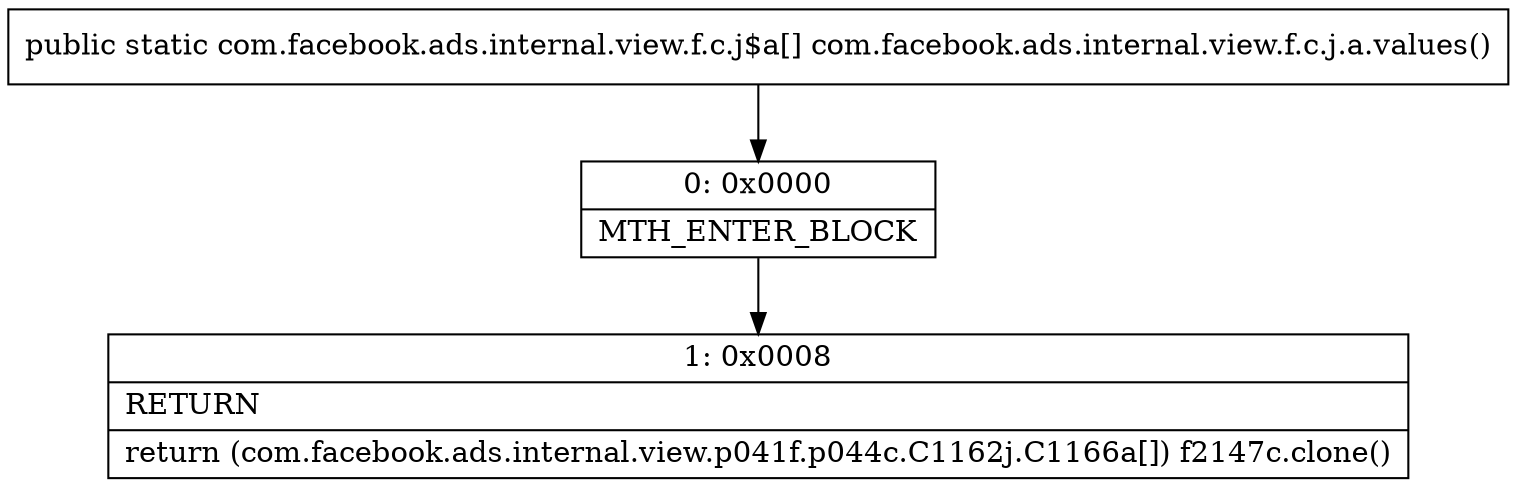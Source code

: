 digraph "CFG forcom.facebook.ads.internal.view.f.c.j.a.values()[Lcom\/facebook\/ads\/internal\/view\/f\/c\/j$a;" {
Node_0 [shape=record,label="{0\:\ 0x0000|MTH_ENTER_BLOCK\l}"];
Node_1 [shape=record,label="{1\:\ 0x0008|RETURN\l|return (com.facebook.ads.internal.view.p041f.p044c.C1162j.C1166a[]) f2147c.clone()\l}"];
MethodNode[shape=record,label="{public static com.facebook.ads.internal.view.f.c.j$a[] com.facebook.ads.internal.view.f.c.j.a.values() }"];
MethodNode -> Node_0;
Node_0 -> Node_1;
}

